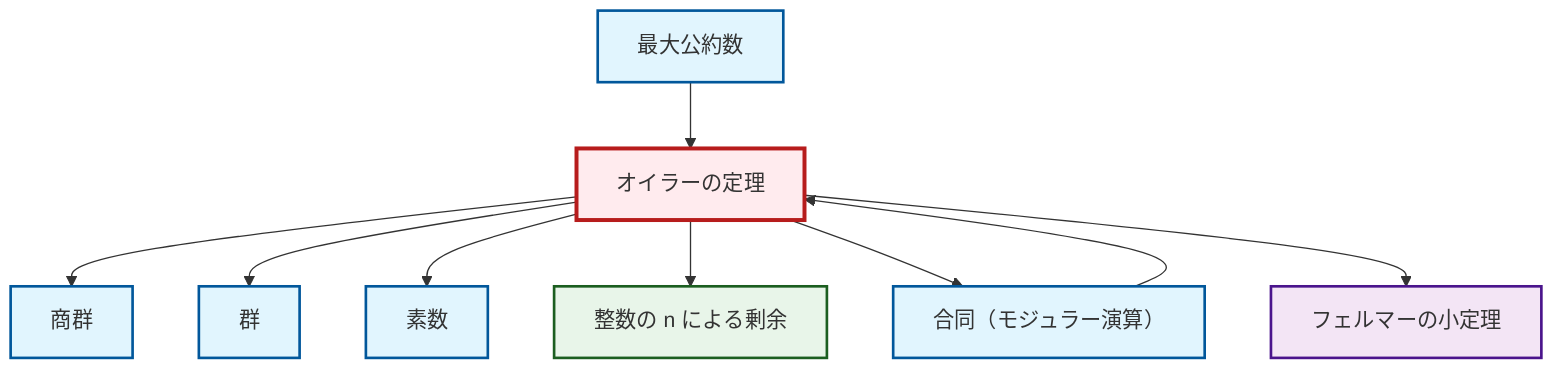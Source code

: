 graph TD
    classDef definition fill:#e1f5fe,stroke:#01579b,stroke-width:2px
    classDef theorem fill:#f3e5f5,stroke:#4a148c,stroke-width:2px
    classDef axiom fill:#fff3e0,stroke:#e65100,stroke-width:2px
    classDef example fill:#e8f5e9,stroke:#1b5e20,stroke-width:2px
    classDef current fill:#ffebee,stroke:#b71c1c,stroke-width:3px
    def-gcd["最大公約数"]:::definition
    def-congruence["合同（モジュラー演算）"]:::definition
    ex-quotient-integers-mod-n["整数の n による剰余"]:::example
    thm-euler["オイラーの定理"]:::theorem
    def-quotient-group["商群"]:::definition
    def-group["群"]:::definition
    def-prime["素数"]:::definition
    thm-fermat-little["フェルマーの小定理"]:::theorem
    thm-euler --> def-quotient-group
    thm-euler --> def-group
    thm-euler --> def-prime
    thm-euler --> ex-quotient-integers-mod-n
    def-gcd --> thm-euler
    def-congruence --> thm-euler
    thm-euler --> def-congruence
    thm-euler --> thm-fermat-little
    class thm-euler current